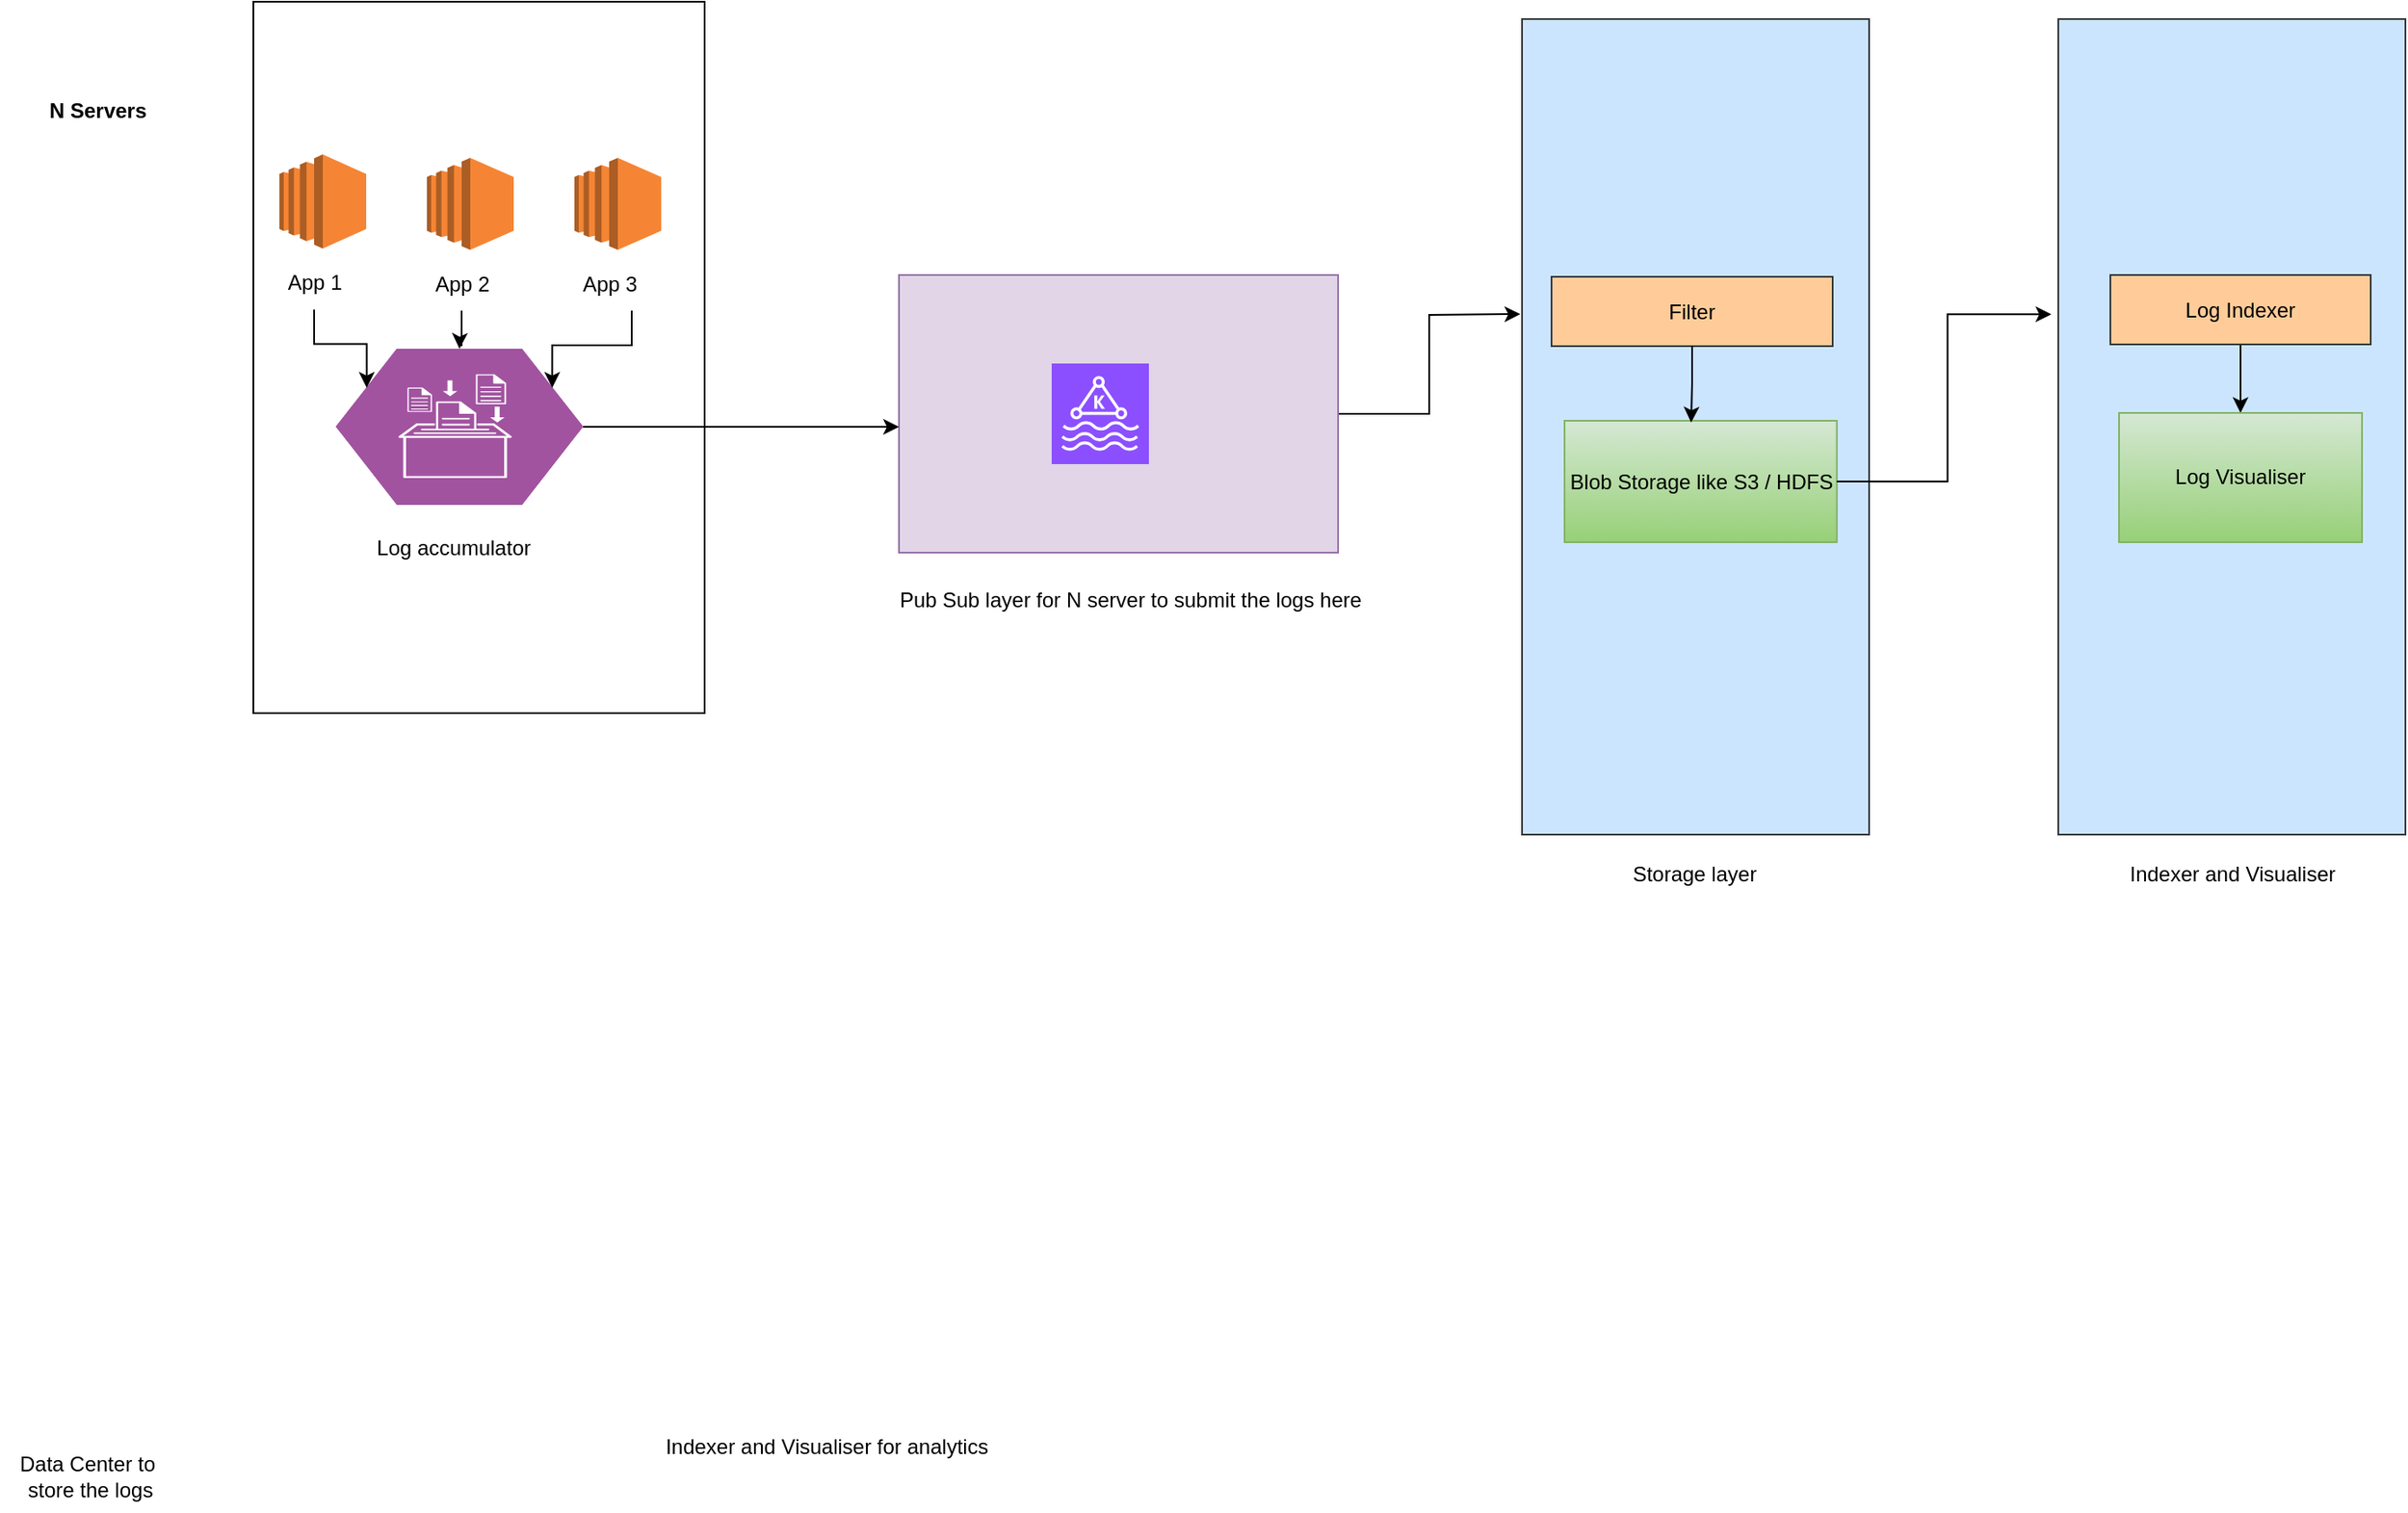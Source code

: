 <mxfile version="24.8.6">
  <diagram name="Page-1" id="zKouTdjYlXtntgD_SwBa">
    <mxGraphModel dx="1434" dy="1930" grid="1" gridSize="10" guides="1" tooltips="1" connect="1" arrows="1" fold="1" page="1" pageScale="1" pageWidth="827" pageHeight="1169" math="0" shadow="0">
      <root>
        <mxCell id="0" />
        <mxCell id="1" parent="0" />
        <mxCell id="D2rMsJWVZoLbAkBkSzX1-1" value="" style="rounded=0;whiteSpace=wrap;html=1;" vertex="1" parent="1">
          <mxGeometry x="510" y="-20" width="260" height="410" as="geometry" />
        </mxCell>
        <mxCell id="D2rMsJWVZoLbAkBkSzX1-2" value="&lt;b&gt;N Servers&lt;/b&gt;&lt;div&gt;&lt;br&gt;&lt;/div&gt;" style="text;html=1;align=center;verticalAlign=middle;resizable=0;points=[];autosize=1;strokeColor=none;fillColor=none;" vertex="1" parent="1">
          <mxGeometry x="380" y="30" width="80" height="40" as="geometry" />
        </mxCell>
        <mxCell id="D2rMsJWVZoLbAkBkSzX1-21" value="Log accumulator" style="text;html=1;align=center;verticalAlign=middle;resizable=0;points=[];autosize=1;strokeColor=none;fillColor=none;" vertex="1" parent="1">
          <mxGeometry x="570" y="280" width="110" height="30" as="geometry" />
        </mxCell>
        <mxCell id="D2rMsJWVZoLbAkBkSzX1-30" value="" style="rounded=0;whiteSpace=wrap;html=1;fillColor=#cce5ff;strokeColor=#36393d;" vertex="1" parent="1">
          <mxGeometry x="1241" y="-10" width="200" height="470" as="geometry" />
        </mxCell>
        <mxCell id="D2rMsJWVZoLbAkBkSzX1-55" style="edgeStyle=orthogonalEdgeStyle;rounded=0;orthogonalLoop=1;jettySize=auto;html=1;" edge="1" parent="1" source="D2rMsJWVZoLbAkBkSzX1-22">
          <mxGeometry relative="1" as="geometry">
            <mxPoint x="1240" y="160" as="targetPoint" />
          </mxGeometry>
        </mxCell>
        <mxCell id="D2rMsJWVZoLbAkBkSzX1-22" value="" style="rounded=0;whiteSpace=wrap;html=1;fillColor=#e1d5e7;strokeColor=#9673a6;" vertex="1" parent="1">
          <mxGeometry x="882" y="137.5" width="253" height="160" as="geometry" />
        </mxCell>
        <mxCell id="D2rMsJWVZoLbAkBkSzX1-23" value="" style="sketch=0;points=[[0,0,0],[0.25,0,0],[0.5,0,0],[0.75,0,0],[1,0,0],[0,1,0],[0.25,1,0],[0.5,1,0],[0.75,1,0],[1,1,0],[0,0.25,0],[0,0.5,0],[0,0.75,0],[1,0.25,0],[1,0.5,0],[1,0.75,0]];outlineConnect=0;fontColor=#232F3E;fillColor=#8C4FFF;strokeColor=#ffffff;dashed=0;verticalLabelPosition=bottom;verticalAlign=top;align=center;html=1;fontSize=12;fontStyle=0;aspect=fixed;shape=mxgraph.aws4.resourceIcon;resIcon=mxgraph.aws4.managed_streaming_for_kafka;" vertex="1" parent="1">
          <mxGeometry x="970" y="188.5" width="56" height="58" as="geometry" />
        </mxCell>
        <mxCell id="D2rMsJWVZoLbAkBkSzX1-26" value="Filter" style="rounded=0;whiteSpace=wrap;html=1;fillColor=#ffcc99;strokeColor=#36393d;" vertex="1" parent="1">
          <mxGeometry x="1258" y="138.5" width="162" height="40" as="geometry" />
        </mxCell>
        <mxCell id="D2rMsJWVZoLbAkBkSzX1-28" value="Blob Storage like S3 / HDFS" style="rounded=0;whiteSpace=wrap;html=1;fillColor=#d5e8d4;strokeColor=#82b366;gradientColor=#97d077;" vertex="1" parent="1">
          <mxGeometry x="1265.5" y="221.5" width="156.88" height="70" as="geometry" />
        </mxCell>
        <mxCell id="D2rMsJWVZoLbAkBkSzX1-29" style="edgeStyle=orthogonalEdgeStyle;rounded=0;orthogonalLoop=1;jettySize=auto;html=1;entryX=0.465;entryY=0.014;entryDx=0;entryDy=0;entryPerimeter=0;" edge="1" parent="1" source="D2rMsJWVZoLbAkBkSzX1-26" target="D2rMsJWVZoLbAkBkSzX1-28">
          <mxGeometry relative="1" as="geometry" />
        </mxCell>
        <mxCell id="D2rMsJWVZoLbAkBkSzX1-31" value="Data Center to&lt;div&gt;&amp;nbsp;store the logs&lt;/div&gt;" style="text;html=1;align=center;verticalAlign=middle;resizable=0;points=[];autosize=1;strokeColor=none;fillColor=none;" vertex="1" parent="1">
          <mxGeometry x="364" y="810" width="100" height="40" as="geometry" />
        </mxCell>
        <mxCell id="D2rMsJWVZoLbAkBkSzX1-37" value="" style="rounded=0;whiteSpace=wrap;html=1;fillColor=#cce5ff;strokeColor=#36393d;" vertex="1" parent="1">
          <mxGeometry x="1550" y="-10" width="200" height="470" as="geometry" />
        </mxCell>
        <mxCell id="D2rMsJWVZoLbAkBkSzX1-57" style="edgeStyle=orthogonalEdgeStyle;rounded=0;orthogonalLoop=1;jettySize=auto;html=1;entryX=0.5;entryY=0;entryDx=0;entryDy=0;" edge="1" parent="1" source="D2rMsJWVZoLbAkBkSzX1-32" target="D2rMsJWVZoLbAkBkSzX1-34">
          <mxGeometry relative="1" as="geometry" />
        </mxCell>
        <mxCell id="D2rMsJWVZoLbAkBkSzX1-32" value="Log Indexer" style="rounded=0;whiteSpace=wrap;html=1;fillColor=#ffcc99;strokeColor=#36393d;" vertex="1" parent="1">
          <mxGeometry x="1580" y="137.5" width="150" height="40" as="geometry" />
        </mxCell>
        <mxCell id="D2rMsJWVZoLbAkBkSzX1-34" value="Log Visualiser" style="rounded=0;whiteSpace=wrap;html=1;fillColor=#d5e8d4;strokeColor=#82b366;gradientColor=#97d077;" vertex="1" parent="1">
          <mxGeometry x="1585" y="217" width="140" height="74.5" as="geometry" />
        </mxCell>
        <mxCell id="D2rMsJWVZoLbAkBkSzX1-40" value="Indexer and Visualiser for analytics" style="text;html=1;align=center;verticalAlign=middle;resizable=0;points=[];autosize=1;strokeColor=none;fillColor=none;" vertex="1" parent="1">
          <mxGeometry x="735" y="798" width="210" height="30" as="geometry" />
        </mxCell>
        <mxCell id="D2rMsJWVZoLbAkBkSzX1-41" value="" style="group" vertex="1" connectable="0" parent="1">
          <mxGeometry x="530" y="70" width="215" height="200" as="geometry" />
        </mxCell>
        <mxCell id="D2rMsJWVZoLbAkBkSzX1-9" value="" style="group" vertex="1" connectable="0" parent="D2rMsJWVZoLbAkBkSzX1-41">
          <mxGeometry x="75" width="55" height="88" as="geometry" />
        </mxCell>
        <mxCell id="D2rMsJWVZoLbAkBkSzX1-10" value="" style="outlineConnect=0;dashed=0;verticalLabelPosition=bottom;verticalAlign=top;align=center;html=1;shape=mxgraph.aws3.ec2;fillColor=#F58534;gradientColor=none;" vertex="1" parent="D2rMsJWVZoLbAkBkSzX1-9">
          <mxGeometry x="5" width="50" height="53" as="geometry" />
        </mxCell>
        <mxCell id="D2rMsJWVZoLbAkBkSzX1-11" value="App 2" style="text;html=1;align=center;verticalAlign=middle;resizable=0;points=[];autosize=1;strokeColor=none;fillColor=none;" vertex="1" parent="D2rMsJWVZoLbAkBkSzX1-9">
          <mxGeometry y="58" width="50" height="30" as="geometry" />
        </mxCell>
        <mxCell id="D2rMsJWVZoLbAkBkSzX1-12" value="" style="group" vertex="1" connectable="0" parent="D2rMsJWVZoLbAkBkSzX1-41">
          <mxGeometry x="160" width="55" height="88" as="geometry" />
        </mxCell>
        <mxCell id="D2rMsJWVZoLbAkBkSzX1-13" value="" style="outlineConnect=0;dashed=0;verticalLabelPosition=bottom;verticalAlign=top;align=center;html=1;shape=mxgraph.aws3.ec2;fillColor=#F58534;gradientColor=none;" vertex="1" parent="D2rMsJWVZoLbAkBkSzX1-12">
          <mxGeometry x="5" width="50" height="53" as="geometry" />
        </mxCell>
        <mxCell id="D2rMsJWVZoLbAkBkSzX1-14" value="App 3" style="text;html=1;align=center;verticalAlign=middle;resizable=0;points=[];autosize=1;strokeColor=none;fillColor=none;" vertex="1" parent="D2rMsJWVZoLbAkBkSzX1-12">
          <mxGeometry y="58" width="50" height="30" as="geometry" />
        </mxCell>
        <mxCell id="D2rMsJWVZoLbAkBkSzX1-16" value="" style="verticalLabelPosition=bottom;sketch=0;html=1;fillColor=#A153A0;strokeColor=#ffffff;verticalAlign=top;align=center;points=[[0,0.5,0],[0.125,0.25,0],[0.25,0,0],[0.5,0,0],[0.75,0,0],[0.875,0.25,0],[1,0.5,0],[0.875,0.75,0],[0.75,1,0],[0.5,1,0],[0.125,0.75,0]];pointerEvents=1;shape=mxgraph.cisco_safe.compositeIcon;bgIcon=mxgraph.cisco_safe.design.blank_device;resIcon=mxgraph.cisco_safe.design.log_collector;" vertex="1" parent="D2rMsJWVZoLbAkBkSzX1-41">
          <mxGeometry x="27.5" y="110" width="142.5" height="90" as="geometry" />
        </mxCell>
        <mxCell id="D2rMsJWVZoLbAkBkSzX1-19" style="edgeStyle=orthogonalEdgeStyle;rounded=0;orthogonalLoop=1;jettySize=auto;html=1;entryX=0.875;entryY=0.25;entryDx=0;entryDy=0;entryPerimeter=0;exitX=0.76;exitY=1;exitDx=0;exitDy=0;exitPerimeter=0;" edge="1" parent="D2rMsJWVZoLbAkBkSzX1-41" source="D2rMsJWVZoLbAkBkSzX1-14" target="D2rMsJWVZoLbAkBkSzX1-16">
          <mxGeometry relative="1" as="geometry" />
        </mxCell>
        <mxCell id="D2rMsJWVZoLbAkBkSzX1-7" value="" style="group" vertex="1" connectable="0" parent="D2rMsJWVZoLbAkBkSzX1-41">
          <mxGeometry x="-10" y="-2" width="55" height="90" as="geometry" />
        </mxCell>
        <mxCell id="D2rMsJWVZoLbAkBkSzX1-3" value="" style="outlineConnect=0;dashed=0;verticalLabelPosition=bottom;verticalAlign=top;align=center;html=1;shape=mxgraph.aws3.ec2;fillColor=#F58534;gradientColor=none;" vertex="1" parent="D2rMsJWVZoLbAkBkSzX1-7">
          <mxGeometry x="5" width="50" height="54.205" as="geometry" />
        </mxCell>
        <mxCell id="D2rMsJWVZoLbAkBkSzX1-6" value="App 1" style="text;html=1;align=center;verticalAlign=middle;resizable=0;points=[];autosize=1;strokeColor=none;fillColor=none;" vertex="1" parent="D2rMsJWVZoLbAkBkSzX1-7">
          <mxGeometry y="59.318" width="50" height="30" as="geometry" />
        </mxCell>
        <mxCell id="D2rMsJWVZoLbAkBkSzX1-50" style="edgeStyle=orthogonalEdgeStyle;rounded=0;orthogonalLoop=1;jettySize=auto;html=1;entryX=0.125;entryY=0.25;entryDx=0;entryDy=0;entryPerimeter=0;" edge="1" parent="D2rMsJWVZoLbAkBkSzX1-41" source="D2rMsJWVZoLbAkBkSzX1-6" target="D2rMsJWVZoLbAkBkSzX1-16">
          <mxGeometry relative="1" as="geometry" />
        </mxCell>
        <mxCell id="D2rMsJWVZoLbAkBkSzX1-51" style="edgeStyle=orthogonalEdgeStyle;rounded=0;orthogonalLoop=1;jettySize=auto;html=1;entryX=0.5;entryY=0;entryDx=0;entryDy=0;entryPerimeter=0;" edge="1" parent="D2rMsJWVZoLbAkBkSzX1-41" source="D2rMsJWVZoLbAkBkSzX1-11" target="D2rMsJWVZoLbAkBkSzX1-16">
          <mxGeometry relative="1" as="geometry" />
        </mxCell>
        <mxCell id="D2rMsJWVZoLbAkBkSzX1-54" style="edgeStyle=orthogonalEdgeStyle;rounded=0;orthogonalLoop=1;jettySize=auto;html=1;entryX=0;entryY=0.547;entryDx=0;entryDy=0;entryPerimeter=0;" edge="1" parent="1" source="D2rMsJWVZoLbAkBkSzX1-16" target="D2rMsJWVZoLbAkBkSzX1-22">
          <mxGeometry relative="1" as="geometry" />
        </mxCell>
        <mxCell id="D2rMsJWVZoLbAkBkSzX1-56" style="edgeStyle=orthogonalEdgeStyle;rounded=0;orthogonalLoop=1;jettySize=auto;html=1;entryX=-0.02;entryY=0.362;entryDx=0;entryDy=0;entryPerimeter=0;" edge="1" parent="1" source="D2rMsJWVZoLbAkBkSzX1-28" target="D2rMsJWVZoLbAkBkSzX1-37">
          <mxGeometry relative="1" as="geometry" />
        </mxCell>
        <mxCell id="D2rMsJWVZoLbAkBkSzX1-58" value="Indexer and Visualiser" style="text;html=1;align=center;verticalAlign=middle;resizable=0;points=[];autosize=1;strokeColor=none;fillColor=none;" vertex="1" parent="1">
          <mxGeometry x="1580" y="468" width="140" height="30" as="geometry" />
        </mxCell>
        <mxCell id="D2rMsJWVZoLbAkBkSzX1-59" value="Storage layer" style="text;html=1;align=center;verticalAlign=middle;resizable=0;points=[];autosize=1;strokeColor=none;fillColor=none;" vertex="1" parent="1">
          <mxGeometry x="1295" y="468" width="90" height="30" as="geometry" />
        </mxCell>
        <mxCell id="D2rMsJWVZoLbAkBkSzX1-60" value="Pub Sub layer for N server to submit the logs here" style="text;html=1;align=center;verticalAlign=middle;resizable=0;points=[];autosize=1;strokeColor=none;fillColor=none;" vertex="1" parent="1">
          <mxGeometry x="870" y="310" width="290" height="30" as="geometry" />
        </mxCell>
      </root>
    </mxGraphModel>
  </diagram>
</mxfile>

